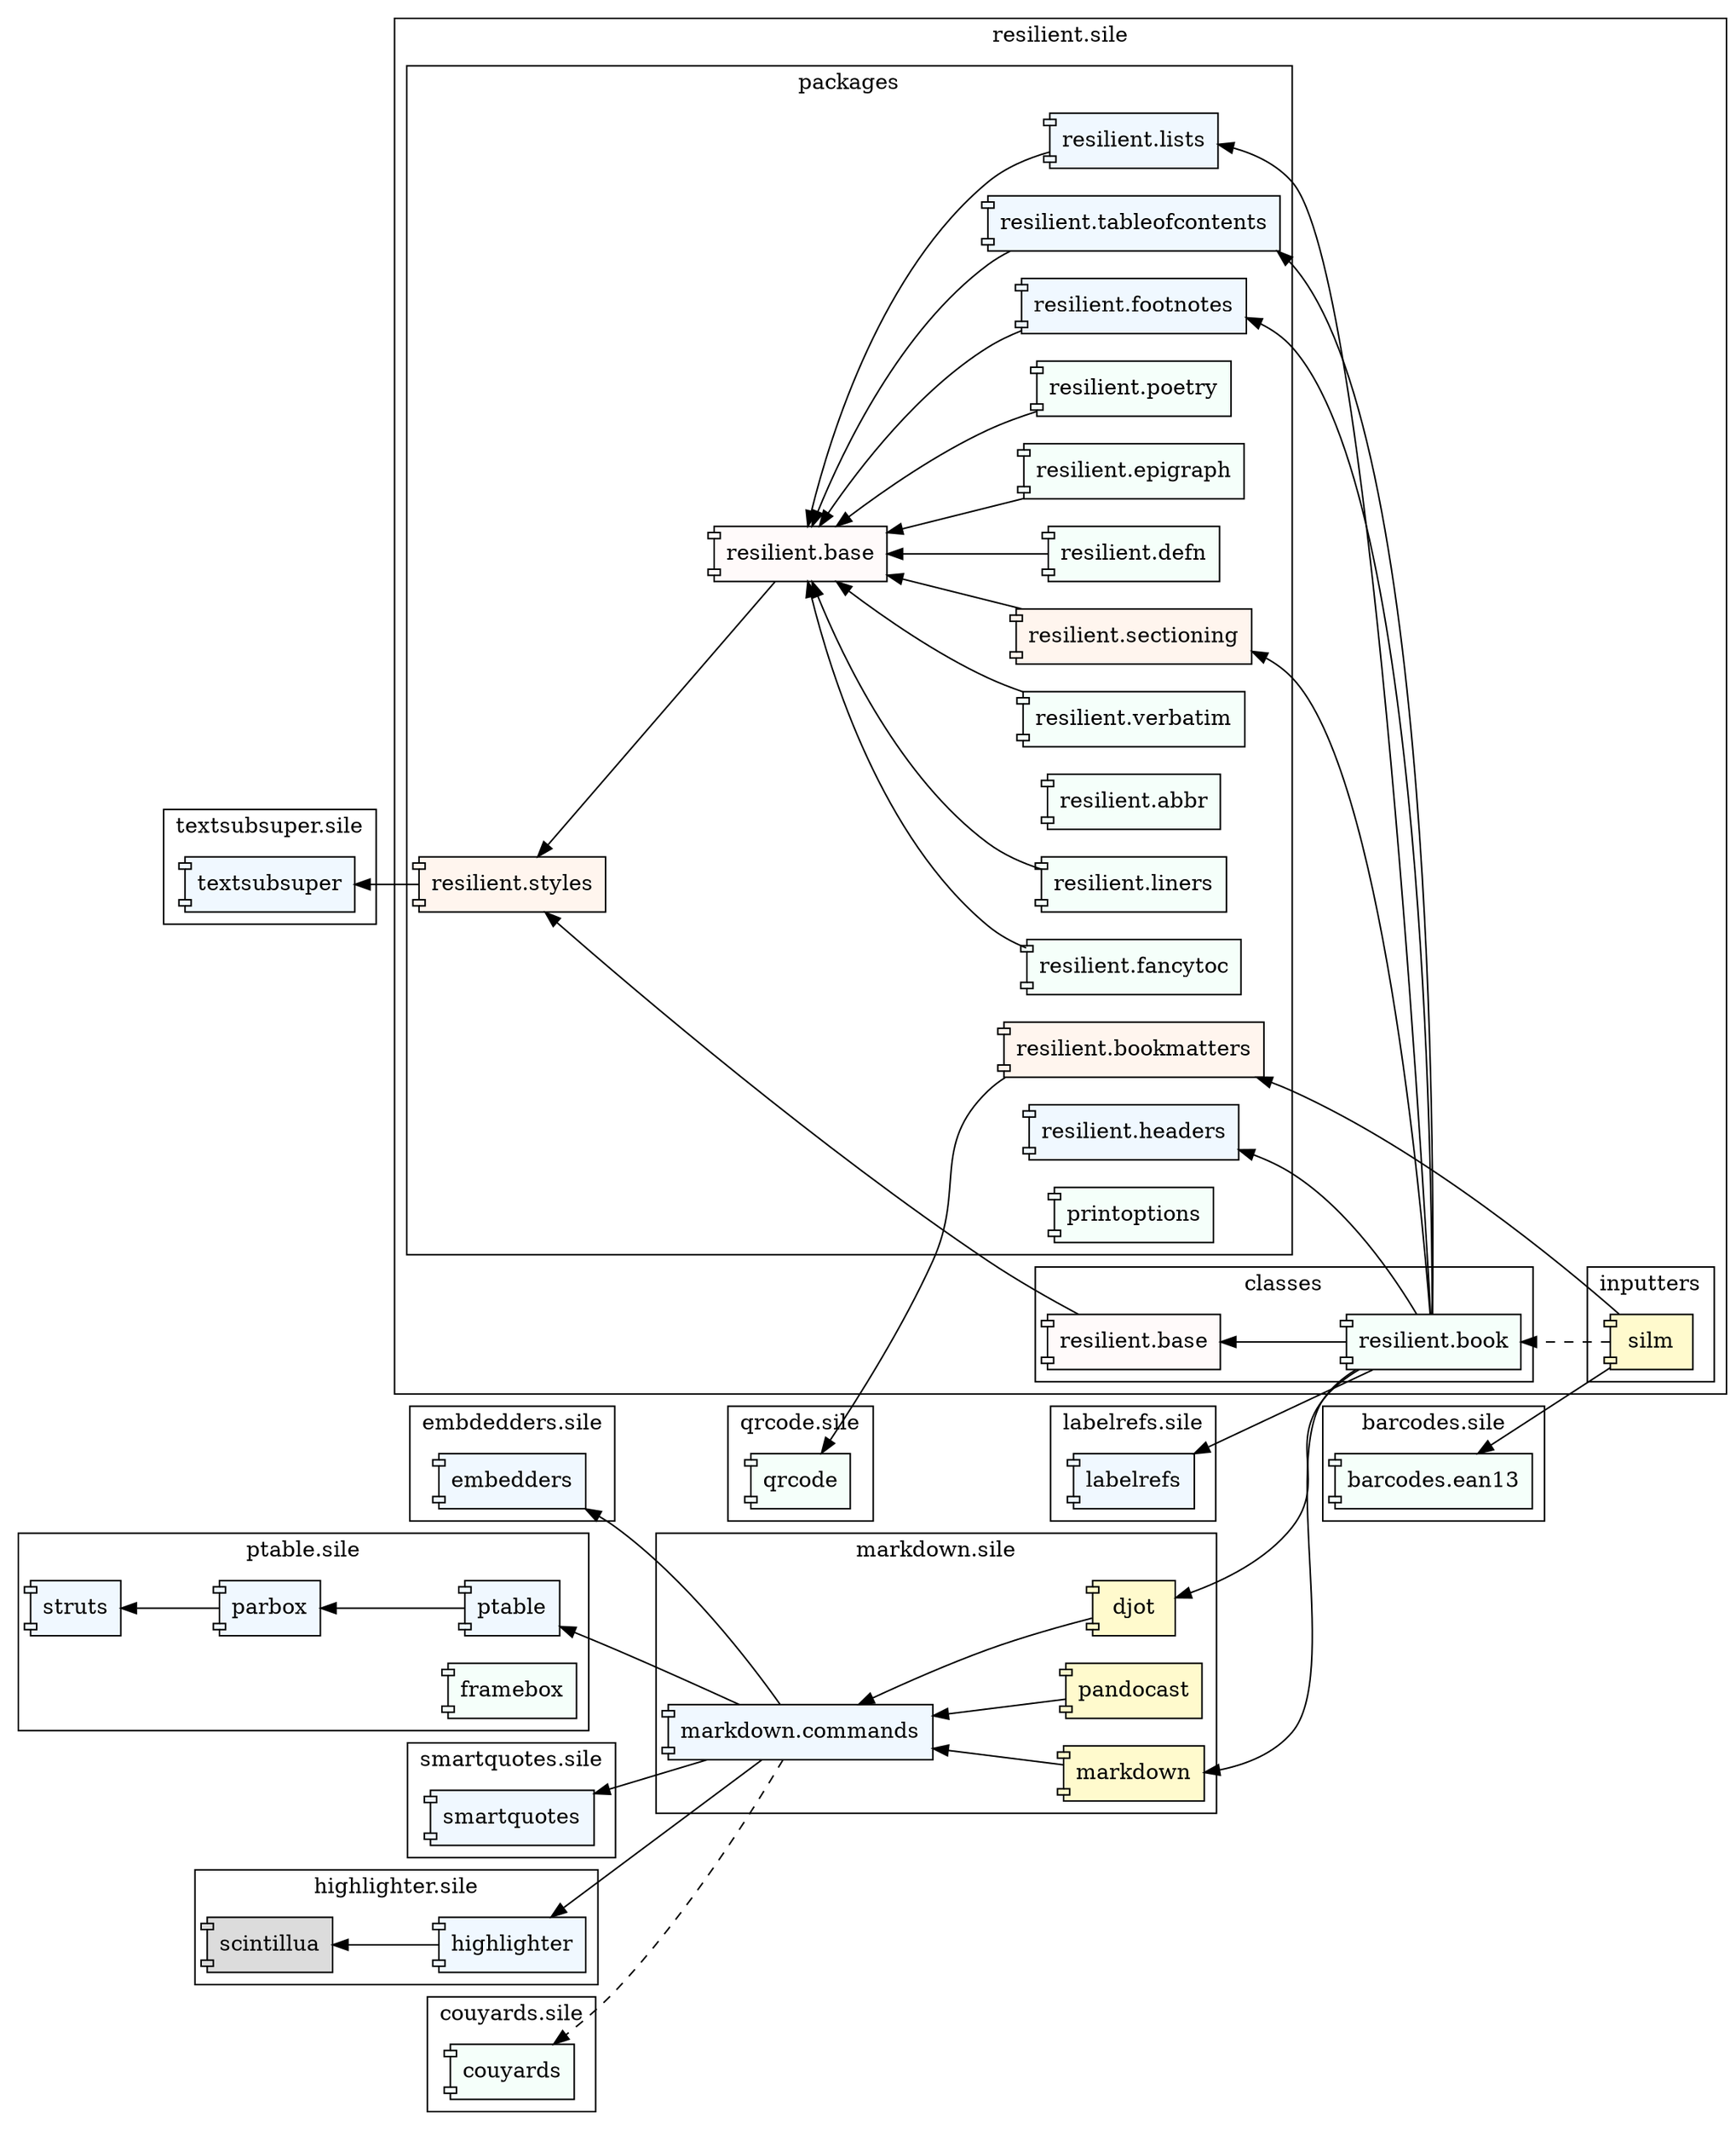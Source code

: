 digraph omikhleia {
  rankdir=RL;

  subgraph cluster_embedders {
    label = "embdedders.sile";

    embedders [shape=component,style=filled,fillcolor=aliceblue]
  }

  subgraph cluster_ptable {
    label = "ptable.sile";

    ptable [shape=component,style=filled,fillcolor=aliceblue]
    parbox [shape=component,style=filled,fillcolor=aliceblue]
    struts [shape=component,style=filled,fillcolor=aliceblue]

    framebox [shape=component,style=filled,fillcolor=mintcream]

    ptable -> parbox
    parbox -> struts
  }

  subgraph cluster_textsubsuper {
    label = "textsubsuper.sile";

    textsubsuper [shape=component,style=filled,fillcolor=aliceblue]
  }
  subgraph cluster_qrcode {
    label = "qrcode.sile";

    qrcode [shape=component,style=filled,fillcolor=mintcream]
  }

  subgraph cluster_labelrefs {
    label = "labelrefs.sile";

    labelrefs [shape=component,style=filled,fillcolor=aliceblue]
  }

  subgraph cluster_resilient {
    label = "resilient.sile";

    subgraph cluster_resilient_cls {
      label = "classes";

      cbase [shape=component,style=filled,fillcolor=snow,label="resilient.base"]
      book [shape=component,style=filled,fillcolor=mintcream,label="resilient.book"]

      book -> cbase
    }
    subgraph cluster_resilient_pkg {
      label = "packages";

      pbase [shape=component,style=filled,fillcolor=snow,label="resilient.base"]

      tableofcontents [shape=component,style=filled,fillcolor=aliceblue,label="resilient.tableofcontents"]
      footnotes [shape=component,style=filled,fillcolor=aliceblue,label="resilient.footnotes"]
      headers [shape=component,style=filled,fillcolor=aliceblue,label="resilient.headers"]

      sectioning [shape=component,style=filled,fillcolor=seashell,label="resilient.sectioning"]
      styles [shape=component,style=filled,fillcolor=seashell,label="resilient.styles"]
      bookmatters [shape=component,style=filled,fillcolor=seashell,label="resilient.bookmatters"]

      lists [shape=component,style=filled,fillcolor=aliceblue,label="resilient.lists"]

      poetry [shape=component,style=filled,fillcolor=mintcream,label="resilient.poetry"]
      epigraph [shape=component,style=filled,fillcolor=mintcream,label="resilient.epigraph"]
      abbr [shape=component,style=filled,fillcolor=mintcream,label="resilient.abbr"]
      defn [shape=component,style=filled,fillcolor=mintcream,label="resilient.defn"]
      verbatim [shape=component,style=filled,fillcolor=mintcream,label="resilient.verbatim"]
      liners [shape=component,style=filled,fillcolor=mintcream,label="resilient.liners"]
      fancytoc [shape=component,style=filled,fillcolor=mintcream, label="resilient.fancytoc"]
      printoptions [shape=component,style=filled,fillcolor=mintcream]
 
      cbase -> styles
      pbase -> styles
      styles -> textsubsuper
      bookmatters -> qrcode

      book -> tableofcontents
      book -> footnotes
      book -> headers
      book -> sectioning
      book -> labelrefs
      book -> lists

      epigraph -> pbase
      footnotes -> pbase
      lists -> pbase
      poetry -> pbase
      sectioning -> pbase
      tableofcontents -> pbase
      defn -> pbase
      verbatim -> pbase
      liners -> pbase
      fancytoc -> pbase
    }
    subgraph cluster_resilient_ins {
      label = "inputters";

      silm [shape=component,style=filled,fillcolor=lemonchiffon,label="silm"]
      silm -> book [style=dashed]
      silm -> bookmatters
    }

  }

  subgraph cluster_smartquotes {
    label = "smartquotes.sile";

    smartquotes [shape=component,style=filled,fillcolor=aliceblue]
  }

  subgraph cluster_highlighter {
    label = "highlighter.sile";

    highlighter [shape=component,style=filled,fillcolor=aliceblue]
    scintillua [shape=component,style=filled,fillcolor=gainsboro,label="scintillua"]

    highlighter -> scintillua
  }

  subgraph cluster_markdown {
    label = "markdown.sile";

    markdown [shape=component,style=filled,fillcolor=lemonchiffon]
    djot [shape=component,style=filled,fillcolor=lemonchiffon]
    pandocast [shape=component,style=filled,fillcolor=lemonchiffon]
    markcmd [shape=component,style=filled,fillcolor=aliceblue,label="markdown.commands"]

    markdown -> markcmd
    djot -> markcmd
    pandocast -> markcmd

    book -> markdown
    book -> djot
    markcmd -> ptable
    markcmd -> embedders
    markcmd -> smartquotes
    markcmd -> highlighter
  }

  subgraph cluster_couyards {
    label = "couyards.sile";

    couyards [shape=component,style=filled,fillcolor=mintcream]
    markcmd -> couyards [style=dashed]
  }

  subgraph cluster_barcodes {
    label = "barcodes.sile";

    barcodes [shape=component,style=filled,fillcolor=mintcream,label="barcodes.ean13"]
    silm -> barcodes
  }
}
